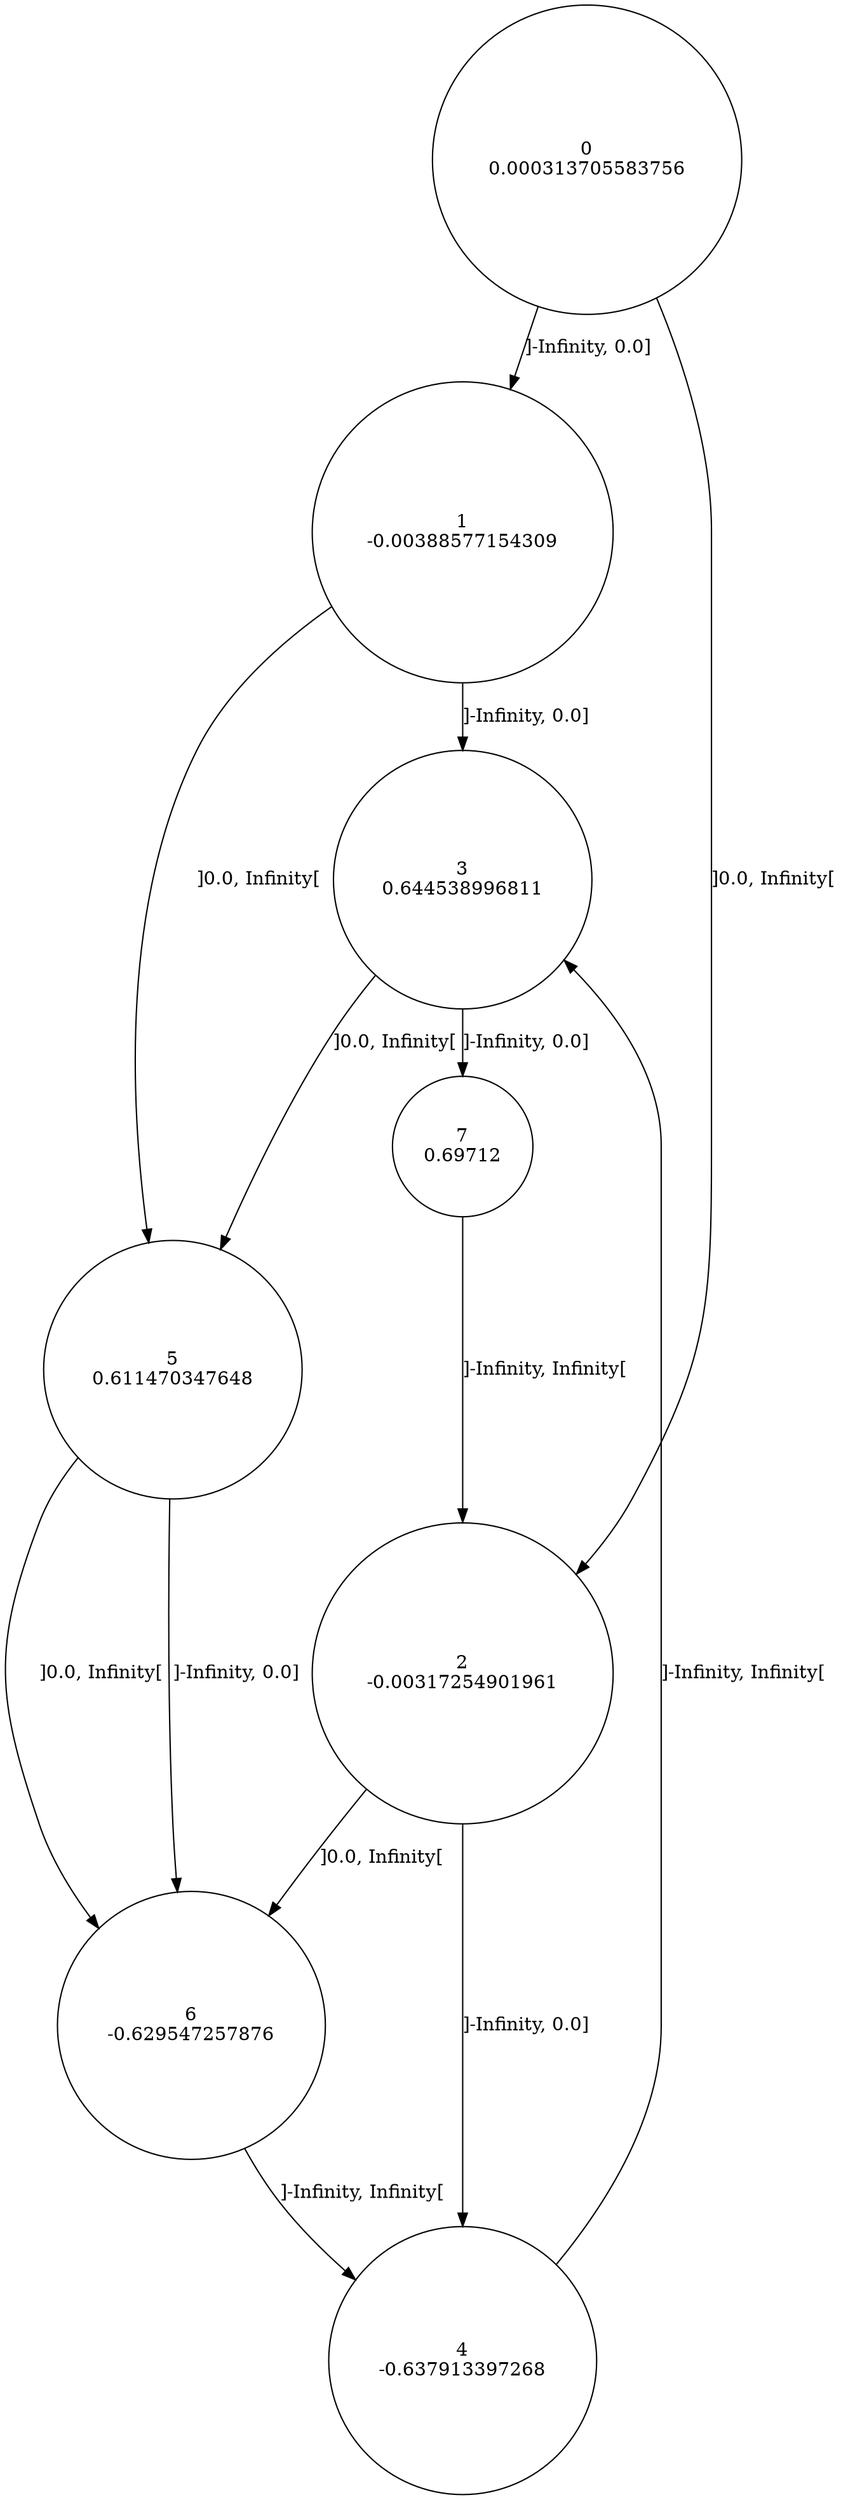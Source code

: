 digraph a {
0 [shape=circle, label="0\n0.000313705583756"];
	0 -> 1 [label="]-Infinity, 0.0]"];
	0 -> 2 [label="]0.0, Infinity["];
1 [shape=circle, label="1\n-0.00388577154309"];
	1 -> 3 [label="]-Infinity, 0.0]"];
	1 -> 5 [label="]0.0, Infinity["];
2 [shape=circle, label="2\n-0.00317254901961"];
	2 -> 4 [label="]-Infinity, 0.0]"];
	2 -> 6 [label="]0.0, Infinity["];
3 [shape=circle, label="3\n0.644538996811"];
	3 -> 7 [label="]-Infinity, 0.0]"];
	3 -> 5 [label="]0.0, Infinity["];
4 [shape=circle, label="4\n-0.637913397268"];
	4 -> 3 [label="]-Infinity, Infinity["];
5 [shape=circle, label="5\n0.611470347648"];
	5 -> 6 [label="]-Infinity, 0.0]"];
	5 -> 6 [label="]0.0, Infinity["];
6 [shape=circle, label="6\n-0.629547257876"];
	6 -> 4 [label="]-Infinity, Infinity["];
7 [shape=circle, label="7\n0.69712"];
	7 -> 2 [label="]-Infinity, Infinity["];
}